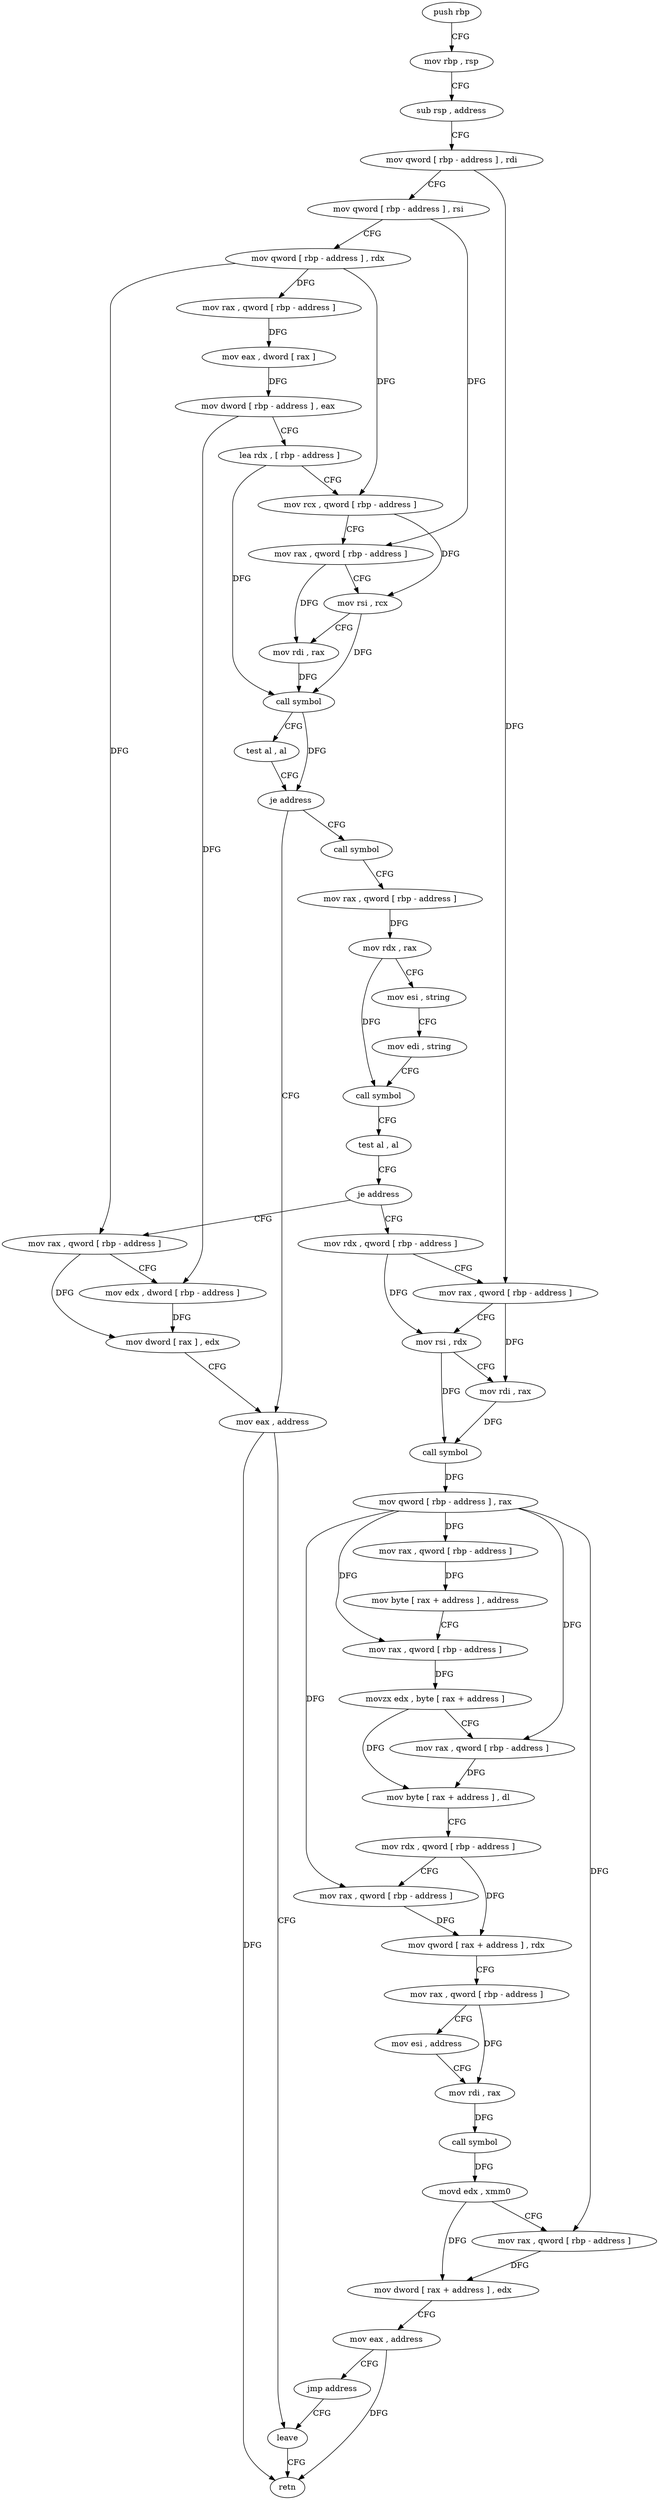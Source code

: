 digraph "func" {
"4262312" [label = "push rbp" ]
"4262313" [label = "mov rbp , rsp" ]
"4262316" [label = "sub rsp , address" ]
"4262320" [label = "mov qword [ rbp - address ] , rdi" ]
"4262324" [label = "mov qword [ rbp - address ] , rsi" ]
"4262328" [label = "mov qword [ rbp - address ] , rdx" ]
"4262332" [label = "mov rax , qword [ rbp - address ]" ]
"4262336" [label = "mov eax , dword [ rax ]" ]
"4262338" [label = "mov dword [ rbp - address ] , eax" ]
"4262341" [label = "lea rdx , [ rbp - address ]" ]
"4262345" [label = "mov rcx , qword [ rbp - address ]" ]
"4262349" [label = "mov rax , qword [ rbp - address ]" ]
"4262353" [label = "mov rsi , rcx" ]
"4262356" [label = "mov rdi , rax" ]
"4262359" [label = "call symbol" ]
"4262364" [label = "test al , al" ]
"4262366" [label = "je address" ]
"4262505" [label = "mov eax , address" ]
"4262372" [label = "call symbol" ]
"4262510" [label = "leave" ]
"4262377" [label = "mov rax , qword [ rbp - address ]" ]
"4262381" [label = "mov rdx , rax" ]
"4262384" [label = "mov esi , string" ]
"4262389" [label = "mov edi , string" ]
"4262394" [label = "call symbol" ]
"4262399" [label = "test al , al" ]
"4262401" [label = "je address" ]
"4262496" [label = "mov rax , qword [ rbp - address ]" ]
"4262403" [label = "mov rdx , qword [ rbp - address ]" ]
"4262500" [label = "mov edx , dword [ rbp - address ]" ]
"4262503" [label = "mov dword [ rax ] , edx" ]
"4262407" [label = "mov rax , qword [ rbp - address ]" ]
"4262411" [label = "mov rsi , rdx" ]
"4262414" [label = "mov rdi , rax" ]
"4262417" [label = "call symbol" ]
"4262422" [label = "mov qword [ rbp - address ] , rax" ]
"4262426" [label = "mov rax , qword [ rbp - address ]" ]
"4262430" [label = "mov byte [ rax + address ] , address" ]
"4262434" [label = "mov rax , qword [ rbp - address ]" ]
"4262438" [label = "movzx edx , byte [ rax + address ]" ]
"4262442" [label = "mov rax , qword [ rbp - address ]" ]
"4262446" [label = "mov byte [ rax + address ] , dl" ]
"4262449" [label = "mov rdx , qword [ rbp - address ]" ]
"4262453" [label = "mov rax , qword [ rbp - address ]" ]
"4262457" [label = "mov qword [ rax + address ] , rdx" ]
"4262461" [label = "mov rax , qword [ rbp - address ]" ]
"4262465" [label = "mov esi , address" ]
"4262470" [label = "mov rdi , rax" ]
"4262473" [label = "call symbol" ]
"4262478" [label = "movd edx , xmm0" ]
"4262482" [label = "mov rax , qword [ rbp - address ]" ]
"4262486" [label = "mov dword [ rax + address ] , edx" ]
"4262489" [label = "mov eax , address" ]
"4262494" [label = "jmp address" ]
"4262511" [label = "retn" ]
"4262312" -> "4262313" [ label = "CFG" ]
"4262313" -> "4262316" [ label = "CFG" ]
"4262316" -> "4262320" [ label = "CFG" ]
"4262320" -> "4262324" [ label = "CFG" ]
"4262320" -> "4262407" [ label = "DFG" ]
"4262324" -> "4262328" [ label = "CFG" ]
"4262324" -> "4262349" [ label = "DFG" ]
"4262328" -> "4262332" [ label = "DFG" ]
"4262328" -> "4262345" [ label = "DFG" ]
"4262328" -> "4262496" [ label = "DFG" ]
"4262332" -> "4262336" [ label = "DFG" ]
"4262336" -> "4262338" [ label = "DFG" ]
"4262338" -> "4262341" [ label = "CFG" ]
"4262338" -> "4262500" [ label = "DFG" ]
"4262341" -> "4262345" [ label = "CFG" ]
"4262341" -> "4262359" [ label = "DFG" ]
"4262345" -> "4262349" [ label = "CFG" ]
"4262345" -> "4262353" [ label = "DFG" ]
"4262349" -> "4262353" [ label = "CFG" ]
"4262349" -> "4262356" [ label = "DFG" ]
"4262353" -> "4262356" [ label = "CFG" ]
"4262353" -> "4262359" [ label = "DFG" ]
"4262356" -> "4262359" [ label = "DFG" ]
"4262359" -> "4262364" [ label = "CFG" ]
"4262359" -> "4262366" [ label = "DFG" ]
"4262364" -> "4262366" [ label = "CFG" ]
"4262366" -> "4262505" [ label = "CFG" ]
"4262366" -> "4262372" [ label = "CFG" ]
"4262505" -> "4262510" [ label = "CFG" ]
"4262505" -> "4262511" [ label = "DFG" ]
"4262372" -> "4262377" [ label = "CFG" ]
"4262510" -> "4262511" [ label = "CFG" ]
"4262377" -> "4262381" [ label = "DFG" ]
"4262381" -> "4262384" [ label = "CFG" ]
"4262381" -> "4262394" [ label = "DFG" ]
"4262384" -> "4262389" [ label = "CFG" ]
"4262389" -> "4262394" [ label = "CFG" ]
"4262394" -> "4262399" [ label = "CFG" ]
"4262399" -> "4262401" [ label = "CFG" ]
"4262401" -> "4262496" [ label = "CFG" ]
"4262401" -> "4262403" [ label = "CFG" ]
"4262496" -> "4262500" [ label = "CFG" ]
"4262496" -> "4262503" [ label = "DFG" ]
"4262403" -> "4262407" [ label = "CFG" ]
"4262403" -> "4262411" [ label = "DFG" ]
"4262500" -> "4262503" [ label = "DFG" ]
"4262503" -> "4262505" [ label = "CFG" ]
"4262407" -> "4262411" [ label = "CFG" ]
"4262407" -> "4262414" [ label = "DFG" ]
"4262411" -> "4262414" [ label = "CFG" ]
"4262411" -> "4262417" [ label = "DFG" ]
"4262414" -> "4262417" [ label = "DFG" ]
"4262417" -> "4262422" [ label = "DFG" ]
"4262422" -> "4262426" [ label = "DFG" ]
"4262422" -> "4262434" [ label = "DFG" ]
"4262422" -> "4262442" [ label = "DFG" ]
"4262422" -> "4262453" [ label = "DFG" ]
"4262422" -> "4262482" [ label = "DFG" ]
"4262426" -> "4262430" [ label = "DFG" ]
"4262430" -> "4262434" [ label = "CFG" ]
"4262434" -> "4262438" [ label = "DFG" ]
"4262438" -> "4262442" [ label = "CFG" ]
"4262438" -> "4262446" [ label = "DFG" ]
"4262442" -> "4262446" [ label = "DFG" ]
"4262446" -> "4262449" [ label = "CFG" ]
"4262449" -> "4262453" [ label = "CFG" ]
"4262449" -> "4262457" [ label = "DFG" ]
"4262453" -> "4262457" [ label = "DFG" ]
"4262457" -> "4262461" [ label = "CFG" ]
"4262461" -> "4262465" [ label = "CFG" ]
"4262461" -> "4262470" [ label = "DFG" ]
"4262465" -> "4262470" [ label = "CFG" ]
"4262470" -> "4262473" [ label = "DFG" ]
"4262473" -> "4262478" [ label = "DFG" ]
"4262478" -> "4262482" [ label = "CFG" ]
"4262478" -> "4262486" [ label = "DFG" ]
"4262482" -> "4262486" [ label = "DFG" ]
"4262486" -> "4262489" [ label = "CFG" ]
"4262489" -> "4262494" [ label = "CFG" ]
"4262489" -> "4262511" [ label = "DFG" ]
"4262494" -> "4262510" [ label = "CFG" ]
}
